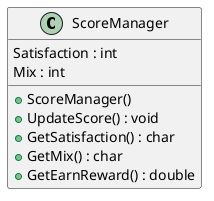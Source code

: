 @startuml
class ScoreManager {
    Satisfaction : int
    Mix : int
    + ScoreManager()
    + UpdateScore() : void
    + GetSatisfaction() : char
    + GetMix() : char
    + GetEarnReward() : double
}
@enduml

